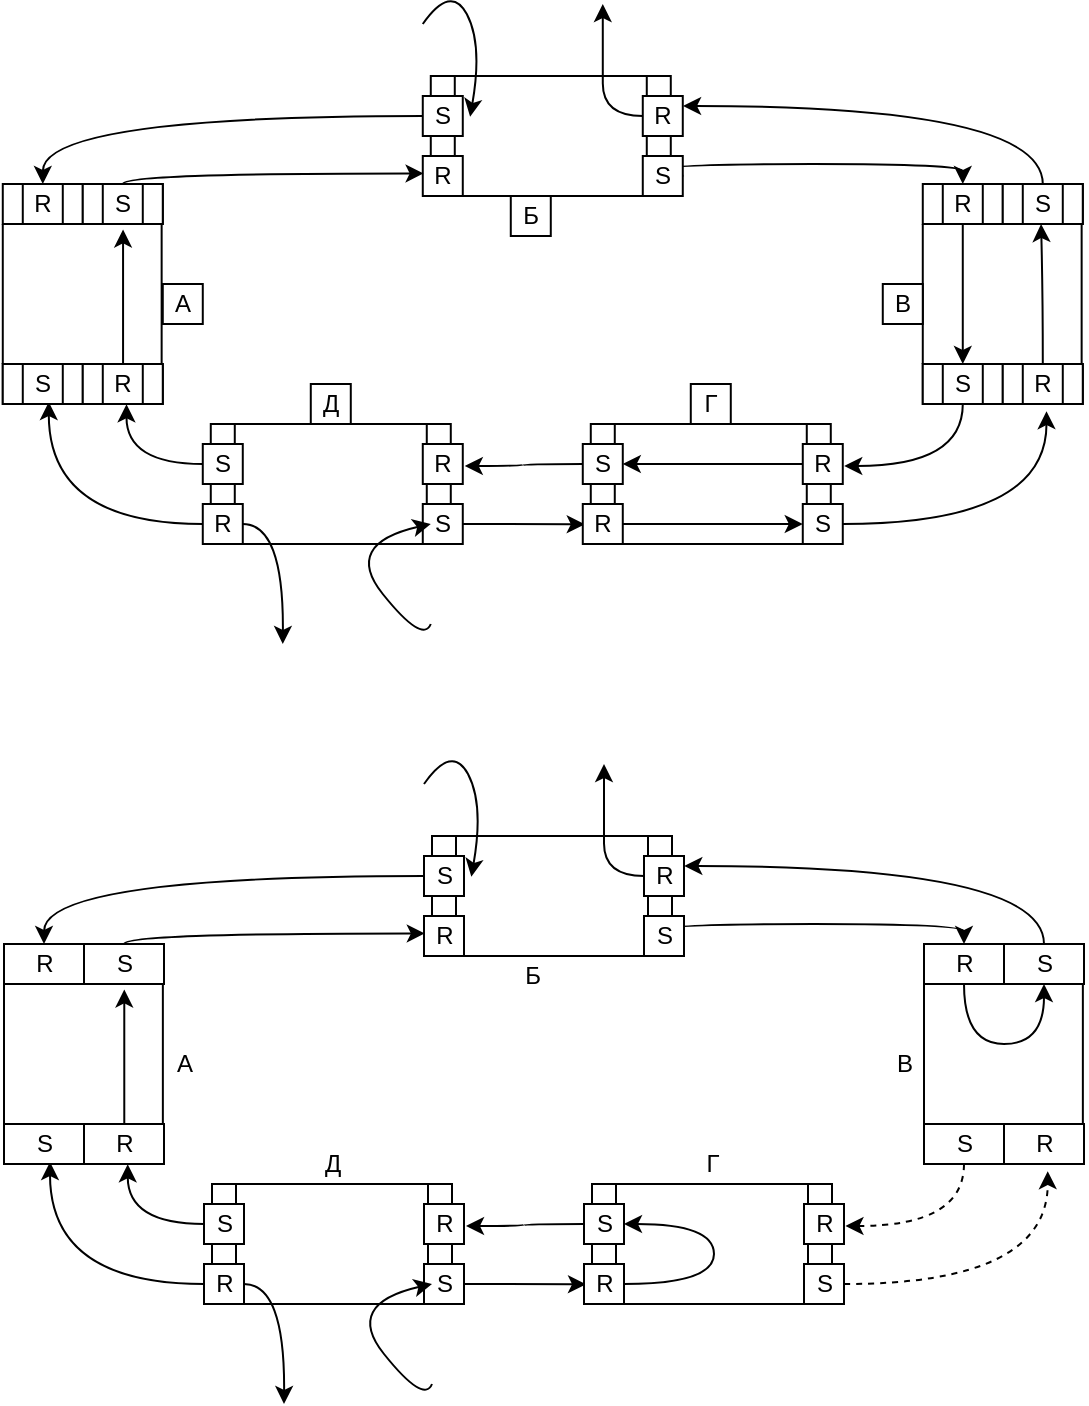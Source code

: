 <mxfile version="15.6.5" type="github">
  <diagram id="cyFGgkjcv_PTRSqLKhpW" name="Page-1">
    <mxGraphModel dx="1060" dy="1595" grid="1" gridSize="10" guides="1" tooltips="1" connect="1" arrows="1" fold="1" page="1" pageScale="1" pageWidth="827" pageHeight="1169" math="0" shadow="0">
      <root>
        <mxCell id="0" />
        <mxCell id="1" parent="0" />
        <mxCell id="HezW63i-MjSSbvqSVKH8-16" value="" style="shape=process;whiteSpace=wrap;html=1;backgroundOutline=1;fontColor=default;strokeColor=default;fillColor=default;" vertex="1" parent="1">
          <mxGeometry x="354" y="16" width="120" height="60" as="geometry" />
        </mxCell>
        <mxCell id="HezW63i-MjSSbvqSVKH8-17" value="" style="endArrow=none;html=1;rounded=0;fontColor=default;entryX=1;entryY=0.5;entryDx=0;entryDy=0;strokeColor=default;labelBackgroundColor=default;exitX=0.098;exitY=0.997;exitDx=0;exitDy=0;exitPerimeter=0;fillColor=default;" edge="1" parent="1" source="HezW63i-MjSSbvqSVKH8-23" target="HezW63i-MjSSbvqSVKH8-16">
          <mxGeometry width="50" height="50" relative="1" as="geometry">
            <mxPoint x="460" y="46" as="sourcePoint" />
            <mxPoint x="440" y="96" as="targetPoint" />
          </mxGeometry>
        </mxCell>
        <mxCell id="HezW63i-MjSSbvqSVKH8-19" value="" style="endArrow=none;html=1;rounded=0;fontColor=default;entryX=0.8;entryY=0.994;entryDx=0;entryDy=0;strokeColor=default;labelBackgroundColor=default;entryPerimeter=0;fillColor=default;" edge="1" parent="1" target="HezW63i-MjSSbvqSVKH8-20">
          <mxGeometry width="50" height="50" relative="1" as="geometry">
            <mxPoint x="354" y="45.86" as="sourcePoint" />
            <mxPoint x="368" y="45.86" as="targetPoint" />
            <Array as="points">
              <mxPoint x="364" y="45.86" />
            </Array>
          </mxGeometry>
        </mxCell>
        <mxCell id="HezW63i-MjSSbvqSVKH8-139" style="edgeStyle=orthogonalEdgeStyle;curved=1;rounded=0;orthogonalLoop=1;jettySize=auto;html=1;labelBackgroundColor=default;fontColor=default;strokeColor=default;fillColor=default;" edge="1" parent="1" source="HezW63i-MjSSbvqSVKH8-20" target="HezW63i-MjSSbvqSVKH8-107">
          <mxGeometry relative="1" as="geometry" />
        </mxCell>
        <mxCell id="HezW63i-MjSSbvqSVKH8-20" value="S" style="text;html=1;align=center;verticalAlign=middle;resizable=0;points=[];autosize=1;strokeColor=default;fillColor=default;fontColor=default;" vertex="1" parent="1">
          <mxGeometry x="350" y="26" width="20" height="20" as="geometry" />
        </mxCell>
        <mxCell id="HezW63i-MjSSbvqSVKH8-21" value="R" style="text;html=1;align=center;verticalAlign=middle;resizable=0;points=[];autosize=1;strokeColor=default;fillColor=default;fontColor=default;" vertex="1" parent="1">
          <mxGeometry x="350" y="56" width="20" height="20" as="geometry" />
        </mxCell>
        <mxCell id="HezW63i-MjSSbvqSVKH8-141" style="edgeStyle=orthogonalEdgeStyle;curved=1;rounded=0;orthogonalLoop=1;jettySize=auto;html=1;entryX=0.5;entryY=0;entryDx=0;entryDy=0;entryPerimeter=0;labelBackgroundColor=default;fontColor=default;strokeColor=default;fillColor=default;exitX=1.015;exitY=0.494;exitDx=0;exitDy=0;exitPerimeter=0;" edge="1" parent="1" source="HezW63i-MjSSbvqSVKH8-22" target="HezW63i-MjSSbvqSVKH8-109">
          <mxGeometry relative="1" as="geometry">
            <Array as="points">
              <mxPoint x="470" y="66" />
              <mxPoint x="470" y="60" />
              <mxPoint x="620" y="60" />
            </Array>
          </mxGeometry>
        </mxCell>
        <mxCell id="HezW63i-MjSSbvqSVKH8-22" value="S" style="text;html=1;align=center;verticalAlign=middle;resizable=0;points=[];autosize=1;strokeColor=default;fillColor=default;fontColor=default;" vertex="1" parent="1">
          <mxGeometry x="460" y="56" width="20" height="20" as="geometry" />
        </mxCell>
        <mxCell id="HezW63i-MjSSbvqSVKH8-155" style="edgeStyle=orthogonalEdgeStyle;curved=1;rounded=0;orthogonalLoop=1;jettySize=auto;html=1;labelBackgroundColor=default;fontColor=default;strokeColor=default;fillColor=default;" edge="1" parent="1" source="HezW63i-MjSSbvqSVKH8-23">
          <mxGeometry relative="1" as="geometry">
            <mxPoint x="440" y="-20" as="targetPoint" />
          </mxGeometry>
        </mxCell>
        <mxCell id="HezW63i-MjSSbvqSVKH8-23" value="R" style="text;html=1;align=center;verticalAlign=middle;resizable=0;points=[];autosize=1;strokeColor=default;fillColor=default;fontColor=default;" vertex="1" parent="1">
          <mxGeometry x="460" y="26" width="20" height="20" as="geometry" />
        </mxCell>
        <mxCell id="HezW63i-MjSSbvqSVKH8-53" value="" style="shape=process;whiteSpace=wrap;html=1;backgroundOutline=1;fillColor=default;strokeColor=default;fontColor=default;" vertex="1" parent="1">
          <mxGeometry x="244" y="190" width="120" height="60" as="geometry" />
        </mxCell>
        <mxCell id="HezW63i-MjSSbvqSVKH8-54" value="" style="endArrow=none;html=1;rounded=0;fontColor=default;entryX=1;entryY=0.5;entryDx=0;entryDy=0;labelBackgroundColor=default;exitX=0.098;exitY=0.997;exitDx=0;exitDy=0;exitPerimeter=0;fillColor=default;strokeColor=default;" edge="1" parent="1" source="HezW63i-MjSSbvqSVKH8-59" target="HezW63i-MjSSbvqSVKH8-53">
          <mxGeometry width="50" height="50" relative="1" as="geometry">
            <mxPoint x="350" y="220" as="sourcePoint" />
            <mxPoint x="330" y="270" as="targetPoint" />
          </mxGeometry>
        </mxCell>
        <mxCell id="HezW63i-MjSSbvqSVKH8-55" value="" style="endArrow=none;html=1;rounded=0;fontColor=default;entryX=0.8;entryY=0.994;entryDx=0;entryDy=0;labelBackgroundColor=default;entryPerimeter=0;fillColor=default;strokeColor=default;" edge="1" parent="1" target="HezW63i-MjSSbvqSVKH8-56">
          <mxGeometry width="50" height="50" relative="1" as="geometry">
            <mxPoint x="244" y="219.86" as="sourcePoint" />
            <mxPoint x="258" y="219.86" as="targetPoint" />
            <Array as="points">
              <mxPoint x="254" y="219.86" />
            </Array>
          </mxGeometry>
        </mxCell>
        <mxCell id="HezW63i-MjSSbvqSVKH8-135" style="edgeStyle=orthogonalEdgeStyle;curved=1;rounded=0;orthogonalLoop=1;jettySize=auto;html=1;entryX=0.593;entryY=1.007;entryDx=0;entryDy=0;entryPerimeter=0;labelBackgroundColor=default;fontColor=default;strokeColor=default;fillColor=default;" edge="1" parent="1" source="HezW63i-MjSSbvqSVKH8-56" target="HezW63i-MjSSbvqSVKH8-108">
          <mxGeometry relative="1" as="geometry" />
        </mxCell>
        <mxCell id="HezW63i-MjSSbvqSVKH8-56" value="S" style="text;html=1;align=center;verticalAlign=middle;resizable=0;points=[];autosize=1;labelBackgroundColor=default;fillColor=default;strokeColor=default;fontColor=default;" vertex="1" parent="1">
          <mxGeometry x="240" y="200" width="20" height="20" as="geometry" />
        </mxCell>
        <mxCell id="HezW63i-MjSSbvqSVKH8-136" style="edgeStyle=orthogonalEdgeStyle;curved=1;rounded=0;orthogonalLoop=1;jettySize=auto;html=1;entryX=0.65;entryY=0.95;entryDx=0;entryDy=0;entryPerimeter=0;labelBackgroundColor=default;fontColor=default;strokeColor=default;fillColor=default;" edge="1" parent="1" source="HezW63i-MjSSbvqSVKH8-57" target="HezW63i-MjSSbvqSVKH8-114">
          <mxGeometry relative="1" as="geometry" />
        </mxCell>
        <mxCell id="HezW63i-MjSSbvqSVKH8-154" style="edgeStyle=orthogonalEdgeStyle;curved=1;rounded=0;orthogonalLoop=1;jettySize=auto;html=1;labelBackgroundColor=default;fontColor=default;strokeColor=default;fillColor=default;" edge="1" parent="1" source="HezW63i-MjSSbvqSVKH8-57">
          <mxGeometry relative="1" as="geometry">
            <mxPoint x="280" y="300" as="targetPoint" />
          </mxGeometry>
        </mxCell>
        <mxCell id="HezW63i-MjSSbvqSVKH8-57" value="R" style="text;html=1;align=center;verticalAlign=middle;resizable=0;points=[];autosize=1;labelBackgroundColor=default;fillColor=default;strokeColor=default;fontColor=default;" vertex="1" parent="1">
          <mxGeometry x="240" y="230" width="20" height="20" as="geometry" />
        </mxCell>
        <mxCell id="HezW63i-MjSSbvqSVKH8-133" style="edgeStyle=orthogonalEdgeStyle;curved=1;rounded=0;orthogonalLoop=1;jettySize=auto;html=1;entryX=0.05;entryY=0.507;entryDx=0;entryDy=0;entryPerimeter=0;labelBackgroundColor=default;fontColor=default;strokeColor=default;fillColor=default;" edge="1" parent="1" source="HezW63i-MjSSbvqSVKH8-58" target="HezW63i-MjSSbvqSVKH8-64">
          <mxGeometry relative="1" as="geometry" />
        </mxCell>
        <mxCell id="HezW63i-MjSSbvqSVKH8-58" value="S" style="text;html=1;align=center;verticalAlign=middle;resizable=0;points=[];autosize=1;fillColor=default;strokeColor=default;fontColor=default;" vertex="1" parent="1">
          <mxGeometry x="350" y="230" width="20" height="20" as="geometry" />
        </mxCell>
        <mxCell id="HezW63i-MjSSbvqSVKH8-59" value="R" style="text;html=1;align=center;verticalAlign=middle;resizable=0;points=[];autosize=1;fillColor=default;strokeColor=default;fontColor=default;" vertex="1" parent="1">
          <mxGeometry x="350" y="200" width="20" height="20" as="geometry" />
        </mxCell>
        <mxCell id="HezW63i-MjSSbvqSVKH8-60" value="" style="shape=process;whiteSpace=wrap;html=1;backgroundOutline=1;fillColor=default;strokeColor=default;fontColor=default;" vertex="1" parent="1">
          <mxGeometry x="434" y="190" width="120" height="60" as="geometry" />
        </mxCell>
        <mxCell id="HezW63i-MjSSbvqSVKH8-61" value="" style="endArrow=none;html=1;rounded=0;fontColor=default;entryX=1;entryY=0.5;entryDx=0;entryDy=0;labelBackgroundColor=default;exitX=0.098;exitY=0.997;exitDx=0;exitDy=0;exitPerimeter=0;fillColor=default;strokeColor=default;" edge="1" parent="1" source="HezW63i-MjSSbvqSVKH8-66" target="HezW63i-MjSSbvqSVKH8-60">
          <mxGeometry width="50" height="50" relative="1" as="geometry">
            <mxPoint x="540" y="220" as="sourcePoint" />
            <mxPoint x="520" y="270" as="targetPoint" />
          </mxGeometry>
        </mxCell>
        <mxCell id="HezW63i-MjSSbvqSVKH8-62" value="" style="endArrow=none;html=1;rounded=0;fontColor=default;entryX=0.8;entryY=0.994;entryDx=0;entryDy=0;labelBackgroundColor=default;entryPerimeter=0;fillColor=default;strokeColor=default;" edge="1" parent="1" target="HezW63i-MjSSbvqSVKH8-63">
          <mxGeometry width="50" height="50" relative="1" as="geometry">
            <mxPoint x="434" y="219.86" as="sourcePoint" />
            <mxPoint x="448" y="219.86" as="targetPoint" />
            <Array as="points">
              <mxPoint x="444" y="219.86" />
            </Array>
          </mxGeometry>
        </mxCell>
        <mxCell id="HezW63i-MjSSbvqSVKH8-134" style="edgeStyle=orthogonalEdgeStyle;curved=1;rounded=0;orthogonalLoop=1;jettySize=auto;html=1;entryX=1.05;entryY=0.55;entryDx=0;entryDy=0;entryPerimeter=0;labelBackgroundColor=default;fontColor=default;strokeColor=default;fillColor=default;" edge="1" parent="1" source="HezW63i-MjSSbvqSVKH8-63" target="HezW63i-MjSSbvqSVKH8-59">
          <mxGeometry relative="1" as="geometry" />
        </mxCell>
        <mxCell id="HezW63i-MjSSbvqSVKH8-63" value="S" style="text;html=1;align=center;verticalAlign=middle;resizable=0;points=[];autosize=1;fillColor=default;strokeColor=default;fontColor=default;" vertex="1" parent="1">
          <mxGeometry x="430" y="200" width="20" height="20" as="geometry" />
        </mxCell>
        <mxCell id="HezW63i-MjSSbvqSVKH8-163" style="edgeStyle=orthogonalEdgeStyle;curved=1;rounded=0;orthogonalLoop=1;jettySize=auto;html=1;labelBackgroundColor=default;fontColor=default;strokeColor=default;fillColor=default;" edge="1" parent="1" source="HezW63i-MjSSbvqSVKH8-64" target="HezW63i-MjSSbvqSVKH8-63">
          <mxGeometry relative="1" as="geometry">
            <Array as="points">
              <mxPoint x="495" y="240" />
              <mxPoint x="495" y="210" />
            </Array>
          </mxGeometry>
        </mxCell>
        <mxCell id="HezW63i-MjSSbvqSVKH8-64" value="R" style="text;html=1;align=center;verticalAlign=middle;resizable=0;points=[];autosize=1;fillColor=default;strokeColor=default;fontColor=default;" vertex="1" parent="1">
          <mxGeometry x="430" y="230" width="20" height="20" as="geometry" />
        </mxCell>
        <mxCell id="HezW63i-MjSSbvqSVKH8-132" style="edgeStyle=orthogonalEdgeStyle;curved=1;rounded=0;orthogonalLoop=1;jettySize=auto;html=1;entryX=0.593;entryY=1.179;entryDx=0;entryDy=0;entryPerimeter=0;labelBackgroundColor=default;fontColor=default;strokeColor=default;fillColor=default;dashed=1;" edge="1" parent="1" source="HezW63i-MjSSbvqSVKH8-65" target="HezW63i-MjSSbvqSVKH8-129">
          <mxGeometry relative="1" as="geometry" />
        </mxCell>
        <mxCell id="HezW63i-MjSSbvqSVKH8-65" value="S" style="text;html=1;align=center;verticalAlign=middle;resizable=0;points=[];autosize=1;fillColor=default;strokeColor=default;fontColor=default;" vertex="1" parent="1">
          <mxGeometry x="540" y="230" width="20" height="20" as="geometry" />
        </mxCell>
        <mxCell id="HezW63i-MjSSbvqSVKH8-66" value="R" style="text;html=1;align=center;verticalAlign=middle;resizable=0;points=[];autosize=1;fillColor=default;strokeColor=default;fontColor=default;" vertex="1" parent="1">
          <mxGeometry x="540" y="200" width="20" height="20" as="geometry" />
        </mxCell>
        <mxCell id="HezW63i-MjSSbvqSVKH8-75" value="" style="whiteSpace=wrap;html=1;aspect=fixed;labelBackgroundColor=default;fontColor=default;strokeColor=default;fillColor=default;" vertex="1" parent="1">
          <mxGeometry x="660" y="70" width="20" height="20" as="geometry" />
        </mxCell>
        <mxCell id="HezW63i-MjSSbvqSVKH8-76" value="" style="whiteSpace=wrap;html=1;aspect=fixed;labelBackgroundColor=default;fontColor=default;strokeColor=default;fillColor=default;" vertex="1" parent="1">
          <mxGeometry x="600" y="160" width="20" height="20" as="geometry" />
        </mxCell>
        <mxCell id="HezW63i-MjSSbvqSVKH8-77" value="" style="whiteSpace=wrap;html=1;aspect=fixed;labelBackgroundColor=default;fontColor=default;strokeColor=default;fillColor=default;" vertex="1" parent="1">
          <mxGeometry x="660" y="160" width="20" height="20" as="geometry" />
        </mxCell>
        <mxCell id="HezW63i-MjSSbvqSVKH8-78" value="" style="endArrow=none;html=1;rounded=0;labelBackgroundColor=default;fontColor=default;strokeColor=default;fillColor=default;entryX=0;entryY=0;entryDx=0;entryDy=0;exitX=1;exitY=0;exitDx=0;exitDy=0;" edge="1" parent="1" target="HezW63i-MjSSbvqSVKH8-75">
          <mxGeometry width="50" height="50" relative="1" as="geometry">
            <mxPoint x="620" y="70" as="sourcePoint" />
            <mxPoint x="640" y="110" as="targetPoint" />
          </mxGeometry>
        </mxCell>
        <mxCell id="HezW63i-MjSSbvqSVKH8-79" value="" style="endArrow=none;html=1;rounded=0;labelBackgroundColor=default;fontColor=default;strokeColor=default;fillColor=default;entryX=0;entryY=1;entryDx=0;entryDy=0;exitX=0;exitY=0;exitDx=0;exitDy=0;" edge="1" parent="1" source="HezW63i-MjSSbvqSVKH8-76">
          <mxGeometry width="50" height="50" relative="1" as="geometry">
            <mxPoint x="590" y="160" as="sourcePoint" />
            <mxPoint x="600" y="90" as="targetPoint" />
          </mxGeometry>
        </mxCell>
        <mxCell id="HezW63i-MjSSbvqSVKH8-82" value="" style="endArrow=none;html=1;rounded=0;labelBackgroundColor=default;fontColor=default;strokeColor=default;fillColor=default;entryX=0;entryY=1;entryDx=0;entryDy=0;exitX=0;exitY=0;exitDx=0;exitDy=0;" edge="1" parent="1">
          <mxGeometry width="50" height="50" relative="1" as="geometry">
            <mxPoint x="679.43" y="160" as="sourcePoint" />
            <mxPoint x="679.43" y="90" as="targetPoint" />
          </mxGeometry>
        </mxCell>
        <mxCell id="HezW63i-MjSSbvqSVKH8-83" value="" style="rounded=0;whiteSpace=wrap;html=1;labelBackgroundColor=default;fontColor=default;strokeColor=default;fillColor=default;" vertex="1" parent="1">
          <mxGeometry x="600" y="70" width="40" height="20" as="geometry" />
        </mxCell>
        <mxCell id="HezW63i-MjSSbvqSVKH8-84" value="" style="rounded=0;whiteSpace=wrap;html=1;labelBackgroundColor=default;fontColor=default;strokeColor=default;fillColor=default;" vertex="1" parent="1">
          <mxGeometry x="640" y="70" width="40" height="20" as="geometry" />
        </mxCell>
        <mxCell id="HezW63i-MjSSbvqSVKH8-85" value="" style="rounded=0;whiteSpace=wrap;html=1;labelBackgroundColor=default;fontColor=default;strokeColor=default;fillColor=default;" vertex="1" parent="1">
          <mxGeometry x="600" y="160" width="40" height="20" as="geometry" />
        </mxCell>
        <mxCell id="HezW63i-MjSSbvqSVKH8-86" value="" style="rounded=0;whiteSpace=wrap;html=1;labelBackgroundColor=default;fontColor=default;strokeColor=default;fillColor=default;" vertex="1" parent="1">
          <mxGeometry x="640" y="160" width="40" height="20" as="geometry" />
        </mxCell>
        <mxCell id="HezW63i-MjSSbvqSVKH8-97" value="" style="whiteSpace=wrap;html=1;aspect=fixed;labelBackgroundColor=default;fontColor=default;strokeColor=default;fillColor=default;" vertex="1" parent="1">
          <mxGeometry x="200" y="70" width="20" height="20" as="geometry" />
        </mxCell>
        <mxCell id="HezW63i-MjSSbvqSVKH8-98" value="" style="whiteSpace=wrap;html=1;aspect=fixed;labelBackgroundColor=default;fontColor=default;strokeColor=default;fillColor=default;" vertex="1" parent="1">
          <mxGeometry x="140" y="160" width="20" height="20" as="geometry" />
        </mxCell>
        <mxCell id="HezW63i-MjSSbvqSVKH8-99" value="" style="whiteSpace=wrap;html=1;aspect=fixed;labelBackgroundColor=default;fontColor=default;strokeColor=default;fillColor=default;" vertex="1" parent="1">
          <mxGeometry x="200" y="160" width="20" height="20" as="geometry" />
        </mxCell>
        <mxCell id="HezW63i-MjSSbvqSVKH8-100" value="" style="endArrow=none;html=1;rounded=0;labelBackgroundColor=default;fontColor=default;strokeColor=default;fillColor=default;entryX=0;entryY=0;entryDx=0;entryDy=0;exitX=1;exitY=0;exitDx=0;exitDy=0;" edge="1" parent="1" target="HezW63i-MjSSbvqSVKH8-97">
          <mxGeometry width="50" height="50" relative="1" as="geometry">
            <mxPoint x="160" y="70" as="sourcePoint" />
            <mxPoint x="180" y="110" as="targetPoint" />
          </mxGeometry>
        </mxCell>
        <mxCell id="HezW63i-MjSSbvqSVKH8-101" value="" style="endArrow=none;html=1;rounded=0;labelBackgroundColor=default;fontColor=default;strokeColor=default;fillColor=default;entryX=0;entryY=1;entryDx=0;entryDy=0;exitX=0;exitY=0;exitDx=0;exitDy=0;" edge="1" parent="1" source="HezW63i-MjSSbvqSVKH8-98">
          <mxGeometry width="50" height="50" relative="1" as="geometry">
            <mxPoint x="130" y="160" as="sourcePoint" />
            <mxPoint x="140" y="90" as="targetPoint" />
          </mxGeometry>
        </mxCell>
        <mxCell id="HezW63i-MjSSbvqSVKH8-102" value="" style="endArrow=none;html=1;rounded=0;labelBackgroundColor=default;fontColor=default;strokeColor=default;fillColor=default;entryX=0;entryY=1;entryDx=0;entryDy=0;exitX=0;exitY=0;exitDx=0;exitDy=0;" edge="1" parent="1">
          <mxGeometry width="50" height="50" relative="1" as="geometry">
            <mxPoint x="219.43" y="160" as="sourcePoint" />
            <mxPoint x="219.43" y="90" as="targetPoint" />
          </mxGeometry>
        </mxCell>
        <mxCell id="HezW63i-MjSSbvqSVKH8-103" value="" style="rounded=0;whiteSpace=wrap;html=1;labelBackgroundColor=default;fontColor=default;strokeColor=default;fillColor=default;" vertex="1" parent="1">
          <mxGeometry x="140" y="70" width="40" height="20" as="geometry" />
        </mxCell>
        <mxCell id="HezW63i-MjSSbvqSVKH8-104" value="" style="rounded=0;whiteSpace=wrap;html=1;labelBackgroundColor=default;fontColor=default;strokeColor=default;fillColor=default;" vertex="1" parent="1">
          <mxGeometry x="180" y="70" width="40" height="20" as="geometry" />
        </mxCell>
        <mxCell id="HezW63i-MjSSbvqSVKH8-105" value="" style="rounded=0;whiteSpace=wrap;html=1;labelBackgroundColor=default;fontColor=default;strokeColor=default;fillColor=default;" vertex="1" parent="1">
          <mxGeometry x="140" y="160" width="40" height="20" as="geometry" />
        </mxCell>
        <mxCell id="HezW63i-MjSSbvqSVKH8-106" value="" style="rounded=0;whiteSpace=wrap;html=1;labelBackgroundColor=default;fontColor=default;strokeColor=default;fillColor=default;" vertex="1" parent="1">
          <mxGeometry x="180" y="160" width="40" height="20" as="geometry" />
        </mxCell>
        <mxCell id="HezW63i-MjSSbvqSVKH8-107" value="R" style="text;html=1;align=center;verticalAlign=middle;resizable=0;points=[];autosize=1;strokeColor=none;fillColor=none;fontColor=default;" vertex="1" parent="1">
          <mxGeometry x="150" y="70" width="20" height="20" as="geometry" />
        </mxCell>
        <mxCell id="HezW63i-MjSSbvqSVKH8-108" value="R" style="text;html=1;align=center;verticalAlign=middle;resizable=0;points=[];autosize=1;strokeColor=none;fillColor=none;fontColor=default;" vertex="1" parent="1">
          <mxGeometry x="190" y="160" width="20" height="20" as="geometry" />
        </mxCell>
        <mxCell id="HezW63i-MjSSbvqSVKH8-160" style="edgeStyle=orthogonalEdgeStyle;curved=1;rounded=0;orthogonalLoop=1;jettySize=auto;html=1;entryX=0.5;entryY=1;entryDx=0;entryDy=0;entryPerimeter=0;labelBackgroundColor=default;fontColor=default;strokeColor=default;fillColor=default;" edge="1" parent="1" source="HezW63i-MjSSbvqSVKH8-109" target="HezW63i-MjSSbvqSVKH8-112">
          <mxGeometry relative="1" as="geometry">
            <Array as="points">
              <mxPoint x="620" y="120" />
              <mxPoint x="660" y="120" />
            </Array>
          </mxGeometry>
        </mxCell>
        <mxCell id="HezW63i-MjSSbvqSVKH8-109" value="R" style="text;html=1;align=center;verticalAlign=middle;resizable=0;points=[];autosize=1;strokeColor=none;fillColor=none;fontColor=default;" vertex="1" parent="1">
          <mxGeometry x="610" y="70" width="20" height="20" as="geometry" />
        </mxCell>
        <mxCell id="HezW63i-MjSSbvqSVKH8-142" style="edgeStyle=orthogonalEdgeStyle;curved=1;rounded=0;orthogonalLoop=1;jettySize=auto;html=1;entryX=1.007;entryY=0.25;entryDx=0;entryDy=0;entryPerimeter=0;labelBackgroundColor=default;fontColor=default;strokeColor=default;fillColor=default;" edge="1" parent="1" source="HezW63i-MjSSbvqSVKH8-112" target="HezW63i-MjSSbvqSVKH8-23">
          <mxGeometry relative="1" as="geometry">
            <Array as="points">
              <mxPoint x="660" y="31" />
            </Array>
          </mxGeometry>
        </mxCell>
        <mxCell id="HezW63i-MjSSbvqSVKH8-112" value="S" style="text;html=1;align=center;verticalAlign=middle;resizable=0;points=[];autosize=1;strokeColor=none;fillColor=none;fontColor=default;" vertex="1" parent="1">
          <mxGeometry x="650" y="70" width="20" height="20" as="geometry" />
        </mxCell>
        <mxCell id="HezW63i-MjSSbvqSVKH8-140" style="edgeStyle=orthogonalEdgeStyle;curved=1;rounded=0;orthogonalLoop=1;jettySize=auto;html=1;entryX=0.021;entryY=0.436;entryDx=0;entryDy=0;entryPerimeter=0;labelBackgroundColor=default;fontColor=default;strokeColor=default;fillColor=default;" edge="1" parent="1" source="HezW63i-MjSSbvqSVKH8-113" target="HezW63i-MjSSbvqSVKH8-21">
          <mxGeometry relative="1" as="geometry">
            <Array as="points">
              <mxPoint x="200" y="65" />
            </Array>
          </mxGeometry>
        </mxCell>
        <mxCell id="HezW63i-MjSSbvqSVKH8-113" value="S" style="text;html=1;align=center;verticalAlign=middle;resizable=0;points=[];autosize=1;strokeColor=none;fillColor=none;fontColor=default;" vertex="1" parent="1">
          <mxGeometry x="190" y="70" width="20" height="20" as="geometry" />
        </mxCell>
        <mxCell id="HezW63i-MjSSbvqSVKH8-114" value="S" style="text;html=1;align=center;verticalAlign=middle;resizable=0;points=[];autosize=1;strokeColor=none;fillColor=none;fontColor=default;" vertex="1" parent="1">
          <mxGeometry x="150" y="160" width="20" height="20" as="geometry" />
        </mxCell>
        <mxCell id="HezW63i-MjSSbvqSVKH8-122" value="" style="endArrow=classic;html=1;rounded=0;labelBackgroundColor=default;fontColor=default;strokeColor=default;fillColor=default;entryX=0.507;entryY=1.136;entryDx=0;entryDy=0;entryPerimeter=0;exitX=0.507;exitY=0;exitDx=0;exitDy=0;exitPerimeter=0;" edge="1" parent="1" source="HezW63i-MjSSbvqSVKH8-108" target="HezW63i-MjSSbvqSVKH8-113">
          <mxGeometry width="50" height="50" relative="1" as="geometry">
            <mxPoint x="330" y="210" as="sourcePoint" />
            <mxPoint x="380" y="160" as="targetPoint" />
          </mxGeometry>
        </mxCell>
        <mxCell id="HezW63i-MjSSbvqSVKH8-131" style="edgeStyle=orthogonalEdgeStyle;curved=1;rounded=0;orthogonalLoop=1;jettySize=auto;html=1;entryX=1.036;entryY=0.55;entryDx=0;entryDy=0;entryPerimeter=0;labelBackgroundColor=default;fontColor=default;strokeColor=default;fillColor=default;dashed=1;" edge="1" parent="1" source="HezW63i-MjSSbvqSVKH8-125" target="HezW63i-MjSSbvqSVKH8-66">
          <mxGeometry relative="1" as="geometry">
            <Array as="points">
              <mxPoint x="620" y="211" />
            </Array>
          </mxGeometry>
        </mxCell>
        <mxCell id="HezW63i-MjSSbvqSVKH8-125" value="S" style="text;html=1;align=center;verticalAlign=middle;resizable=0;points=[];autosize=1;strokeColor=none;fillColor=none;fontColor=default;" vertex="1" parent="1">
          <mxGeometry x="610" y="160" width="20" height="20" as="geometry" />
        </mxCell>
        <mxCell id="HezW63i-MjSSbvqSVKH8-129" value="R" style="text;html=1;align=center;verticalAlign=middle;resizable=0;points=[];autosize=1;strokeColor=none;fillColor=none;fontColor=default;" vertex="1" parent="1">
          <mxGeometry x="650" y="160" width="20" height="20" as="geometry" />
        </mxCell>
        <mxCell id="HezW63i-MjSSbvqSVKH8-148" value="А" style="text;html=1;align=center;verticalAlign=middle;resizable=0;points=[];autosize=1;strokeColor=none;fillColor=none;fontColor=default;" vertex="1" parent="1">
          <mxGeometry x="220" y="120" width="20" height="20" as="geometry" />
        </mxCell>
        <mxCell id="HezW63i-MjSSbvqSVKH8-149" value="Б" style="text;html=1;align=center;verticalAlign=middle;resizable=0;points=[];autosize=1;strokeColor=none;fillColor=none;fontColor=default;" vertex="1" parent="1">
          <mxGeometry x="394" y="76" width="20" height="20" as="geometry" />
        </mxCell>
        <mxCell id="HezW63i-MjSSbvqSVKH8-150" value="В" style="text;html=1;align=center;verticalAlign=middle;resizable=0;points=[];autosize=1;strokeColor=none;fillColor=none;fontColor=default;" vertex="1" parent="1">
          <mxGeometry x="580" y="120" width="20" height="20" as="geometry" />
        </mxCell>
        <mxCell id="HezW63i-MjSSbvqSVKH8-151" value="Г" style="text;html=1;align=center;verticalAlign=middle;resizable=0;points=[];autosize=1;strokeColor=none;fillColor=none;fontColor=default;" vertex="1" parent="1">
          <mxGeometry x="484" y="170" width="20" height="20" as="geometry" />
        </mxCell>
        <mxCell id="HezW63i-MjSSbvqSVKH8-152" value="Д" style="text;html=1;align=center;verticalAlign=middle;resizable=0;points=[];autosize=1;strokeColor=none;fillColor=none;fontColor=default;" vertex="1" parent="1">
          <mxGeometry x="294" y="170" width="20" height="20" as="geometry" />
        </mxCell>
        <mxCell id="HezW63i-MjSSbvqSVKH8-156" value="" style="curved=1;endArrow=classic;html=1;rounded=0;labelBackgroundColor=default;fontColor=default;strokeColor=default;fillColor=default;entryX=1.183;entryY=0.517;entryDx=0;entryDy=0;entryPerimeter=0;" edge="1" parent="1" target="HezW63i-MjSSbvqSVKH8-20">
          <mxGeometry width="50" height="50" relative="1" as="geometry">
            <mxPoint x="350" y="-10" as="sourcePoint" />
            <mxPoint x="364" y="-50" as="targetPoint" />
            <Array as="points">
              <mxPoint x="364" y="-30" />
              <mxPoint x="380" />
            </Array>
          </mxGeometry>
        </mxCell>
        <mxCell id="HezW63i-MjSSbvqSVKH8-157" value="" style="curved=1;endArrow=classic;html=1;rounded=0;labelBackgroundColor=default;fontColor=default;strokeColor=default;fillColor=default;" edge="1" parent="1">
          <mxGeometry width="50" height="50" relative="1" as="geometry">
            <mxPoint x="354" y="290" as="sourcePoint" />
            <mxPoint x="354" y="240" as="targetPoint" />
            <Array as="points">
              <mxPoint x="354" y="290" />
              <mxPoint x="350" y="300" />
              <mxPoint x="310" y="250" />
            </Array>
          </mxGeometry>
        </mxCell>
        <mxCell id="HezW63i-MjSSbvqSVKH8-164" value="" style="shape=process;whiteSpace=wrap;html=1;backgroundOutline=1;fontColor=default;strokeColor=default;fillColor=default;" vertex="1" parent="1">
          <mxGeometry x="353.39" y="-364" width="120" height="60" as="geometry" />
        </mxCell>
        <mxCell id="HezW63i-MjSSbvqSVKH8-165" value="" style="endArrow=none;html=1;rounded=0;fontColor=default;entryX=1;entryY=0.5;entryDx=0;entryDy=0;strokeColor=default;labelBackgroundColor=default;exitX=0.098;exitY=0.997;exitDx=0;exitDy=0;exitPerimeter=0;fillColor=default;" edge="1" parent="1" source="HezW63i-MjSSbvqSVKH8-173" target="HezW63i-MjSSbvqSVKH8-164">
          <mxGeometry width="50" height="50" relative="1" as="geometry">
            <mxPoint x="459.39" y="-334" as="sourcePoint" />
            <mxPoint x="439.39" y="-284" as="targetPoint" />
          </mxGeometry>
        </mxCell>
        <mxCell id="HezW63i-MjSSbvqSVKH8-166" value="" style="endArrow=none;html=1;rounded=0;fontColor=default;entryX=0.8;entryY=0.994;entryDx=0;entryDy=0;strokeColor=default;labelBackgroundColor=default;entryPerimeter=0;fillColor=default;" edge="1" parent="1" target="HezW63i-MjSSbvqSVKH8-168">
          <mxGeometry width="50" height="50" relative="1" as="geometry">
            <mxPoint x="353.39" y="-334.14" as="sourcePoint" />
            <mxPoint x="367.39" y="-334.14" as="targetPoint" />
            <Array as="points">
              <mxPoint x="363.39" y="-334.14" />
            </Array>
          </mxGeometry>
        </mxCell>
        <mxCell id="HezW63i-MjSSbvqSVKH8-167" style="edgeStyle=orthogonalEdgeStyle;curved=1;rounded=0;orthogonalLoop=1;jettySize=auto;html=1;labelBackgroundColor=default;fontColor=default;strokeColor=default;fillColor=default;" edge="1" parent="1" source="HezW63i-MjSSbvqSVKH8-168" target="HezW63i-MjSSbvqSVKH8-215">
          <mxGeometry relative="1" as="geometry" />
        </mxCell>
        <mxCell id="HezW63i-MjSSbvqSVKH8-168" value="S" style="text;html=1;align=center;verticalAlign=middle;resizable=0;points=[];autosize=1;strokeColor=default;fillColor=default;fontColor=default;" vertex="1" parent="1">
          <mxGeometry x="349.39" y="-354" width="20" height="20" as="geometry" />
        </mxCell>
        <mxCell id="HezW63i-MjSSbvqSVKH8-169" value="R" style="text;html=1;align=center;verticalAlign=middle;resizable=0;points=[];autosize=1;strokeColor=default;fillColor=default;fontColor=default;" vertex="1" parent="1">
          <mxGeometry x="349.39" y="-324" width="20" height="20" as="geometry" />
        </mxCell>
        <mxCell id="HezW63i-MjSSbvqSVKH8-170" style="edgeStyle=orthogonalEdgeStyle;curved=1;rounded=0;orthogonalLoop=1;jettySize=auto;html=1;entryX=0.5;entryY=0;entryDx=0;entryDy=0;entryPerimeter=0;labelBackgroundColor=default;fontColor=default;strokeColor=default;fillColor=default;exitX=1.015;exitY=0.494;exitDx=0;exitDy=0;exitPerimeter=0;" edge="1" parent="1" source="HezW63i-MjSSbvqSVKH8-171" target="HezW63i-MjSSbvqSVKH8-218">
          <mxGeometry relative="1" as="geometry">
            <Array as="points">
              <mxPoint x="469.39" y="-314" />
              <mxPoint x="469.39" y="-320" />
              <mxPoint x="619.39" y="-320" />
            </Array>
          </mxGeometry>
        </mxCell>
        <mxCell id="HezW63i-MjSSbvqSVKH8-171" value="S" style="text;html=1;align=center;verticalAlign=middle;resizable=0;points=[];autosize=1;strokeColor=default;fillColor=default;fontColor=default;" vertex="1" parent="1">
          <mxGeometry x="459.39" y="-324" width="20" height="20" as="geometry" />
        </mxCell>
        <mxCell id="HezW63i-MjSSbvqSVKH8-172" style="edgeStyle=orthogonalEdgeStyle;curved=1;rounded=0;orthogonalLoop=1;jettySize=auto;html=1;labelBackgroundColor=default;fontColor=default;strokeColor=default;fillColor=default;" edge="1" parent="1" source="HezW63i-MjSSbvqSVKH8-173">
          <mxGeometry relative="1" as="geometry">
            <mxPoint x="439.39" y="-400" as="targetPoint" />
          </mxGeometry>
        </mxCell>
        <mxCell id="HezW63i-MjSSbvqSVKH8-173" value="R" style="text;html=1;align=center;verticalAlign=middle;resizable=0;points=[];autosize=1;strokeColor=default;fillColor=default;fontColor=default;" vertex="1" parent="1">
          <mxGeometry x="459.39" y="-354" width="20" height="20" as="geometry" />
        </mxCell>
        <mxCell id="HezW63i-MjSSbvqSVKH8-174" value="" style="shape=process;whiteSpace=wrap;html=1;backgroundOutline=1;fillColor=default;strokeColor=default;fontColor=default;" vertex="1" parent="1">
          <mxGeometry x="243.39" y="-190" width="120" height="60" as="geometry" />
        </mxCell>
        <mxCell id="HezW63i-MjSSbvqSVKH8-175" value="" style="endArrow=none;html=1;rounded=0;fontColor=default;entryX=1;entryY=0.5;entryDx=0;entryDy=0;labelBackgroundColor=default;exitX=0.098;exitY=0.997;exitDx=0;exitDy=0;exitPerimeter=0;fillColor=default;strokeColor=default;" edge="1" parent="1" source="HezW63i-MjSSbvqSVKH8-184" target="HezW63i-MjSSbvqSVKH8-174">
          <mxGeometry width="50" height="50" relative="1" as="geometry">
            <mxPoint x="349.39" y="-160" as="sourcePoint" />
            <mxPoint x="329.39" y="-110" as="targetPoint" />
          </mxGeometry>
        </mxCell>
        <mxCell id="HezW63i-MjSSbvqSVKH8-176" value="" style="endArrow=none;html=1;rounded=0;fontColor=default;entryX=0.8;entryY=0.994;entryDx=0;entryDy=0;labelBackgroundColor=default;entryPerimeter=0;fillColor=default;strokeColor=default;" edge="1" parent="1" target="HezW63i-MjSSbvqSVKH8-178">
          <mxGeometry width="50" height="50" relative="1" as="geometry">
            <mxPoint x="243.39" y="-160.14" as="sourcePoint" />
            <mxPoint x="257.39" y="-160.14" as="targetPoint" />
            <Array as="points">
              <mxPoint x="253.39" y="-160.14" />
            </Array>
          </mxGeometry>
        </mxCell>
        <mxCell id="HezW63i-MjSSbvqSVKH8-177" style="edgeStyle=orthogonalEdgeStyle;curved=1;rounded=0;orthogonalLoop=1;jettySize=auto;html=1;entryX=0.593;entryY=1.007;entryDx=0;entryDy=0;entryPerimeter=0;labelBackgroundColor=default;fontColor=default;strokeColor=default;fillColor=default;" edge="1" parent="1" source="HezW63i-MjSSbvqSVKH8-178" target="HezW63i-MjSSbvqSVKH8-216">
          <mxGeometry relative="1" as="geometry" />
        </mxCell>
        <mxCell id="HezW63i-MjSSbvqSVKH8-178" value="S" style="text;html=1;align=center;verticalAlign=middle;resizable=0;points=[];autosize=1;labelBackgroundColor=default;fillColor=default;strokeColor=default;fontColor=default;" vertex="1" parent="1">
          <mxGeometry x="239.39" y="-180" width="20" height="20" as="geometry" />
        </mxCell>
        <mxCell id="HezW63i-MjSSbvqSVKH8-179" style="edgeStyle=orthogonalEdgeStyle;curved=1;rounded=0;orthogonalLoop=1;jettySize=auto;html=1;entryX=0.65;entryY=0.95;entryDx=0;entryDy=0;entryPerimeter=0;labelBackgroundColor=default;fontColor=default;strokeColor=default;fillColor=default;" edge="1" parent="1" source="HezW63i-MjSSbvqSVKH8-181" target="HezW63i-MjSSbvqSVKH8-223">
          <mxGeometry relative="1" as="geometry" />
        </mxCell>
        <mxCell id="HezW63i-MjSSbvqSVKH8-180" style="edgeStyle=orthogonalEdgeStyle;curved=1;rounded=0;orthogonalLoop=1;jettySize=auto;html=1;labelBackgroundColor=default;fontColor=default;strokeColor=default;fillColor=default;" edge="1" parent="1" source="HezW63i-MjSSbvqSVKH8-181">
          <mxGeometry relative="1" as="geometry">
            <mxPoint x="279.39" y="-80" as="targetPoint" />
          </mxGeometry>
        </mxCell>
        <mxCell id="HezW63i-MjSSbvqSVKH8-181" value="R" style="text;html=1;align=center;verticalAlign=middle;resizable=0;points=[];autosize=1;labelBackgroundColor=default;fillColor=default;strokeColor=default;fontColor=default;" vertex="1" parent="1">
          <mxGeometry x="239.39" y="-150" width="20" height="20" as="geometry" />
        </mxCell>
        <mxCell id="HezW63i-MjSSbvqSVKH8-182" style="edgeStyle=orthogonalEdgeStyle;curved=1;rounded=0;orthogonalLoop=1;jettySize=auto;html=1;entryX=0.05;entryY=0.507;entryDx=0;entryDy=0;entryPerimeter=0;labelBackgroundColor=default;fontColor=default;strokeColor=default;fillColor=default;" edge="1" parent="1" source="HezW63i-MjSSbvqSVKH8-183" target="HezW63i-MjSSbvqSVKH8-191">
          <mxGeometry relative="1" as="geometry" />
        </mxCell>
        <mxCell id="HezW63i-MjSSbvqSVKH8-183" value="S" style="text;html=1;align=center;verticalAlign=middle;resizable=0;points=[];autosize=1;fillColor=default;strokeColor=default;fontColor=default;" vertex="1" parent="1">
          <mxGeometry x="349.39" y="-150" width="20" height="20" as="geometry" />
        </mxCell>
        <mxCell id="HezW63i-MjSSbvqSVKH8-184" value="R" style="text;html=1;align=center;verticalAlign=middle;resizable=0;points=[];autosize=1;fillColor=default;strokeColor=default;fontColor=default;" vertex="1" parent="1">
          <mxGeometry x="349.39" y="-180" width="20" height="20" as="geometry" />
        </mxCell>
        <mxCell id="HezW63i-MjSSbvqSVKH8-185" value="" style="shape=process;whiteSpace=wrap;html=1;backgroundOutline=1;fillColor=default;strokeColor=default;fontColor=default;" vertex="1" parent="1">
          <mxGeometry x="433.39" y="-190" width="120" height="60" as="geometry" />
        </mxCell>
        <mxCell id="HezW63i-MjSSbvqSVKH8-186" value="" style="endArrow=none;html=1;rounded=0;fontColor=default;entryX=1;entryY=0.5;entryDx=0;entryDy=0;labelBackgroundColor=default;exitX=0.098;exitY=0.997;exitDx=0;exitDy=0;exitPerimeter=0;fillColor=default;strokeColor=default;" edge="1" parent="1" source="HezW63i-MjSSbvqSVKH8-194" target="HezW63i-MjSSbvqSVKH8-185">
          <mxGeometry width="50" height="50" relative="1" as="geometry">
            <mxPoint x="539.39" y="-160" as="sourcePoint" />
            <mxPoint x="519.39" y="-110" as="targetPoint" />
          </mxGeometry>
        </mxCell>
        <mxCell id="HezW63i-MjSSbvqSVKH8-187" value="" style="endArrow=none;html=1;rounded=0;fontColor=default;entryX=0.8;entryY=0.994;entryDx=0;entryDy=0;labelBackgroundColor=default;entryPerimeter=0;fillColor=default;strokeColor=default;" edge="1" parent="1" target="HezW63i-MjSSbvqSVKH8-189">
          <mxGeometry width="50" height="50" relative="1" as="geometry">
            <mxPoint x="433.39" y="-160.14" as="sourcePoint" />
            <mxPoint x="447.39" y="-160.14" as="targetPoint" />
            <Array as="points">
              <mxPoint x="443.39" y="-160.14" />
            </Array>
          </mxGeometry>
        </mxCell>
        <mxCell id="HezW63i-MjSSbvqSVKH8-188" style="edgeStyle=orthogonalEdgeStyle;curved=1;rounded=0;orthogonalLoop=1;jettySize=auto;html=1;entryX=1.05;entryY=0.55;entryDx=0;entryDy=0;entryPerimeter=0;labelBackgroundColor=default;fontColor=default;strokeColor=default;fillColor=default;" edge="1" parent="1" source="HezW63i-MjSSbvqSVKH8-189" target="HezW63i-MjSSbvqSVKH8-184">
          <mxGeometry relative="1" as="geometry" />
        </mxCell>
        <mxCell id="HezW63i-MjSSbvqSVKH8-189" value="S" style="text;html=1;align=center;verticalAlign=middle;resizable=0;points=[];autosize=1;fillColor=default;strokeColor=default;fontColor=default;" vertex="1" parent="1">
          <mxGeometry x="429.39" y="-180" width="20" height="20" as="geometry" />
        </mxCell>
        <mxCell id="HezW63i-MjSSbvqSVKH8-237" style="edgeStyle=orthogonalEdgeStyle;curved=1;rounded=0;orthogonalLoop=1;jettySize=auto;html=1;labelBackgroundColor=default;fontColor=default;strokeColor=default;fillColor=default;" edge="1" parent="1" source="HezW63i-MjSSbvqSVKH8-191" target="HezW63i-MjSSbvqSVKH8-193">
          <mxGeometry relative="1" as="geometry" />
        </mxCell>
        <mxCell id="HezW63i-MjSSbvqSVKH8-191" value="R" style="text;html=1;align=center;verticalAlign=middle;resizable=0;points=[];autosize=1;fillColor=default;strokeColor=default;fontColor=default;" vertex="1" parent="1">
          <mxGeometry x="429.39" y="-150" width="20" height="20" as="geometry" />
        </mxCell>
        <mxCell id="HezW63i-MjSSbvqSVKH8-192" style="edgeStyle=orthogonalEdgeStyle;curved=1;rounded=0;orthogonalLoop=1;jettySize=auto;html=1;entryX=0.593;entryY=1.179;entryDx=0;entryDy=0;entryPerimeter=0;labelBackgroundColor=default;fontColor=default;strokeColor=default;fillColor=default;" edge="1" parent="1" source="HezW63i-MjSSbvqSVKH8-193" target="HezW63i-MjSSbvqSVKH8-227">
          <mxGeometry relative="1" as="geometry" />
        </mxCell>
        <mxCell id="HezW63i-MjSSbvqSVKH8-193" value="S" style="text;html=1;align=center;verticalAlign=middle;resizable=0;points=[];autosize=1;fillColor=default;strokeColor=default;fontColor=default;" vertex="1" parent="1">
          <mxGeometry x="539.39" y="-150" width="20" height="20" as="geometry" />
        </mxCell>
        <mxCell id="HezW63i-MjSSbvqSVKH8-238" style="edgeStyle=orthogonalEdgeStyle;curved=1;rounded=0;orthogonalLoop=1;jettySize=auto;html=1;labelBackgroundColor=default;fontColor=default;strokeColor=default;fillColor=default;" edge="1" parent="1" source="HezW63i-MjSSbvqSVKH8-194" target="HezW63i-MjSSbvqSVKH8-189">
          <mxGeometry relative="1" as="geometry" />
        </mxCell>
        <mxCell id="HezW63i-MjSSbvqSVKH8-194" value="R" style="text;html=1;align=center;verticalAlign=middle;resizable=0;points=[];autosize=1;fillColor=default;strokeColor=default;fontColor=default;" vertex="1" parent="1">
          <mxGeometry x="539.39" y="-180" width="20" height="20" as="geometry" />
        </mxCell>
        <mxCell id="HezW63i-MjSSbvqSVKH8-195" value="" style="whiteSpace=wrap;html=1;aspect=fixed;labelBackgroundColor=default;fontColor=default;strokeColor=default;fillColor=default;" vertex="1" parent="1">
          <mxGeometry x="659.39" y="-310" width="20" height="20" as="geometry" />
        </mxCell>
        <mxCell id="HezW63i-MjSSbvqSVKH8-196" value="" style="whiteSpace=wrap;html=1;aspect=fixed;labelBackgroundColor=default;fontColor=default;strokeColor=default;fillColor=default;" vertex="1" parent="1">
          <mxGeometry x="599.39" y="-220" width="20" height="20" as="geometry" />
        </mxCell>
        <mxCell id="HezW63i-MjSSbvqSVKH8-197" value="" style="whiteSpace=wrap;html=1;aspect=fixed;labelBackgroundColor=default;fontColor=default;strokeColor=default;fillColor=default;" vertex="1" parent="1">
          <mxGeometry x="659.39" y="-220" width="20" height="20" as="geometry" />
        </mxCell>
        <mxCell id="HezW63i-MjSSbvqSVKH8-198" value="" style="endArrow=none;html=1;rounded=0;labelBackgroundColor=default;fontColor=default;strokeColor=default;fillColor=default;entryX=0;entryY=0;entryDx=0;entryDy=0;exitX=1;exitY=0;exitDx=0;exitDy=0;" edge="1" parent="1" target="HezW63i-MjSSbvqSVKH8-195">
          <mxGeometry width="50" height="50" relative="1" as="geometry">
            <mxPoint x="619.39" y="-310" as="sourcePoint" />
            <mxPoint x="639.39" y="-270" as="targetPoint" />
          </mxGeometry>
        </mxCell>
        <mxCell id="HezW63i-MjSSbvqSVKH8-199" value="" style="endArrow=none;html=1;rounded=0;labelBackgroundColor=default;fontColor=default;strokeColor=default;fillColor=default;entryX=0;entryY=1;entryDx=0;entryDy=0;exitX=0;exitY=0;exitDx=0;exitDy=0;" edge="1" parent="1" source="HezW63i-MjSSbvqSVKH8-196">
          <mxGeometry width="50" height="50" relative="1" as="geometry">
            <mxPoint x="589.39" y="-220" as="sourcePoint" />
            <mxPoint x="599.39" y="-290" as="targetPoint" />
          </mxGeometry>
        </mxCell>
        <mxCell id="HezW63i-MjSSbvqSVKH8-200" value="" style="endArrow=none;html=1;rounded=0;labelBackgroundColor=default;fontColor=default;strokeColor=default;fillColor=default;entryX=0;entryY=1;entryDx=0;entryDy=0;exitX=0;exitY=0;exitDx=0;exitDy=0;" edge="1" parent="1">
          <mxGeometry width="50" height="50" relative="1" as="geometry">
            <mxPoint x="678.82" y="-220" as="sourcePoint" />
            <mxPoint x="678.82" y="-290" as="targetPoint" />
          </mxGeometry>
        </mxCell>
        <mxCell id="HezW63i-MjSSbvqSVKH8-201" value="" style="rounded=0;whiteSpace=wrap;html=1;labelBackgroundColor=default;fontColor=default;strokeColor=default;fillColor=default;" vertex="1" parent="1">
          <mxGeometry x="599.39" y="-310" width="40" height="20" as="geometry" />
        </mxCell>
        <mxCell id="HezW63i-MjSSbvqSVKH8-202" value="" style="rounded=0;whiteSpace=wrap;html=1;labelBackgroundColor=default;fontColor=default;strokeColor=default;fillColor=default;" vertex="1" parent="1">
          <mxGeometry x="639.39" y="-310" width="40" height="20" as="geometry" />
        </mxCell>
        <mxCell id="HezW63i-MjSSbvqSVKH8-203" value="" style="rounded=0;whiteSpace=wrap;html=1;labelBackgroundColor=default;fontColor=default;strokeColor=default;fillColor=default;" vertex="1" parent="1">
          <mxGeometry x="599.39" y="-220" width="40" height="20" as="geometry" />
        </mxCell>
        <mxCell id="HezW63i-MjSSbvqSVKH8-204" value="" style="rounded=0;whiteSpace=wrap;html=1;labelBackgroundColor=default;fontColor=default;strokeColor=default;fillColor=default;" vertex="1" parent="1">
          <mxGeometry x="639.39" y="-220" width="40" height="20" as="geometry" />
        </mxCell>
        <mxCell id="HezW63i-MjSSbvqSVKH8-205" value="" style="whiteSpace=wrap;html=1;aspect=fixed;labelBackgroundColor=default;fontColor=default;strokeColor=default;fillColor=default;" vertex="1" parent="1">
          <mxGeometry x="199.39" y="-310" width="20" height="20" as="geometry" />
        </mxCell>
        <mxCell id="HezW63i-MjSSbvqSVKH8-206" value="" style="whiteSpace=wrap;html=1;aspect=fixed;labelBackgroundColor=default;fontColor=default;strokeColor=default;fillColor=default;" vertex="1" parent="1">
          <mxGeometry x="139.39" y="-220" width="20" height="20" as="geometry" />
        </mxCell>
        <mxCell id="HezW63i-MjSSbvqSVKH8-207" value="" style="whiteSpace=wrap;html=1;aspect=fixed;labelBackgroundColor=default;fontColor=default;strokeColor=default;fillColor=default;" vertex="1" parent="1">
          <mxGeometry x="199.39" y="-220" width="20" height="20" as="geometry" />
        </mxCell>
        <mxCell id="HezW63i-MjSSbvqSVKH8-208" value="" style="endArrow=none;html=1;rounded=0;labelBackgroundColor=default;fontColor=default;strokeColor=default;fillColor=default;entryX=0;entryY=0;entryDx=0;entryDy=0;exitX=1;exitY=0;exitDx=0;exitDy=0;" edge="1" parent="1" target="HezW63i-MjSSbvqSVKH8-205">
          <mxGeometry width="50" height="50" relative="1" as="geometry">
            <mxPoint x="159.39" y="-310" as="sourcePoint" />
            <mxPoint x="179.39" y="-270" as="targetPoint" />
          </mxGeometry>
        </mxCell>
        <mxCell id="HezW63i-MjSSbvqSVKH8-209" value="" style="endArrow=none;html=1;rounded=0;labelBackgroundColor=default;fontColor=default;strokeColor=default;fillColor=default;entryX=0;entryY=1;entryDx=0;entryDy=0;exitX=0;exitY=0;exitDx=0;exitDy=0;" edge="1" parent="1" source="HezW63i-MjSSbvqSVKH8-206">
          <mxGeometry width="50" height="50" relative="1" as="geometry">
            <mxPoint x="129.39" y="-220" as="sourcePoint" />
            <mxPoint x="139.39" y="-290" as="targetPoint" />
          </mxGeometry>
        </mxCell>
        <mxCell id="HezW63i-MjSSbvqSVKH8-210" value="" style="endArrow=none;html=1;rounded=0;labelBackgroundColor=default;fontColor=default;strokeColor=default;fillColor=default;entryX=0;entryY=1;entryDx=0;entryDy=0;exitX=0;exitY=0;exitDx=0;exitDy=0;" edge="1" parent="1">
          <mxGeometry width="50" height="50" relative="1" as="geometry">
            <mxPoint x="218.82" y="-220" as="sourcePoint" />
            <mxPoint x="218.82" y="-290" as="targetPoint" />
          </mxGeometry>
        </mxCell>
        <mxCell id="HezW63i-MjSSbvqSVKH8-211" value="" style="rounded=0;whiteSpace=wrap;html=1;labelBackgroundColor=default;fontColor=default;strokeColor=default;fillColor=default;" vertex="1" parent="1">
          <mxGeometry x="139.39" y="-310" width="40" height="20" as="geometry" />
        </mxCell>
        <mxCell id="HezW63i-MjSSbvqSVKH8-212" value="" style="rounded=0;whiteSpace=wrap;html=1;labelBackgroundColor=default;fontColor=default;strokeColor=default;fillColor=default;" vertex="1" parent="1">
          <mxGeometry x="179.39" y="-310" width="40" height="20" as="geometry" />
        </mxCell>
        <mxCell id="HezW63i-MjSSbvqSVKH8-213" value="" style="rounded=0;whiteSpace=wrap;html=1;labelBackgroundColor=default;fontColor=default;strokeColor=default;fillColor=default;" vertex="1" parent="1">
          <mxGeometry x="139.39" y="-220" width="40" height="20" as="geometry" />
        </mxCell>
        <mxCell id="HezW63i-MjSSbvqSVKH8-214" value="" style="rounded=0;whiteSpace=wrap;html=1;labelBackgroundColor=default;fontColor=default;strokeColor=default;fillColor=default;" vertex="1" parent="1">
          <mxGeometry x="179.39" y="-220" width="40" height="20" as="geometry" />
        </mxCell>
        <mxCell id="HezW63i-MjSSbvqSVKH8-215" value="R" style="text;html=1;align=center;verticalAlign=middle;resizable=0;points=[];autosize=1;strokeColor=default;fillColor=default;fontColor=default;" vertex="1" parent="1">
          <mxGeometry x="149.39" y="-310" width="20" height="20" as="geometry" />
        </mxCell>
        <mxCell id="HezW63i-MjSSbvqSVKH8-216" value="R" style="text;html=1;align=center;verticalAlign=middle;resizable=0;points=[];autosize=1;strokeColor=default;fillColor=default;fontColor=default;" vertex="1" parent="1">
          <mxGeometry x="189.39" y="-220" width="20" height="20" as="geometry" />
        </mxCell>
        <mxCell id="HezW63i-MjSSbvqSVKH8-235" style="edgeStyle=orthogonalEdgeStyle;curved=1;rounded=0;orthogonalLoop=1;jettySize=auto;html=1;labelBackgroundColor=default;fontColor=default;strokeColor=default;fillColor=default;" edge="1" parent="1" source="HezW63i-MjSSbvqSVKH8-218" target="HezW63i-MjSSbvqSVKH8-226">
          <mxGeometry relative="1" as="geometry" />
        </mxCell>
        <mxCell id="HezW63i-MjSSbvqSVKH8-218" value="R" style="text;html=1;align=center;verticalAlign=middle;resizable=0;points=[];autosize=1;strokeColor=default;fillColor=default;fontColor=default;" vertex="1" parent="1">
          <mxGeometry x="609.39" y="-310" width="20" height="20" as="geometry" />
        </mxCell>
        <mxCell id="HezW63i-MjSSbvqSVKH8-219" style="edgeStyle=orthogonalEdgeStyle;curved=1;rounded=0;orthogonalLoop=1;jettySize=auto;html=1;entryX=1.007;entryY=0.25;entryDx=0;entryDy=0;entryPerimeter=0;labelBackgroundColor=default;fontColor=default;strokeColor=default;fillColor=default;" edge="1" parent="1" source="HezW63i-MjSSbvqSVKH8-220" target="HezW63i-MjSSbvqSVKH8-173">
          <mxGeometry relative="1" as="geometry">
            <Array as="points">
              <mxPoint x="659.39" y="-349" />
            </Array>
          </mxGeometry>
        </mxCell>
        <mxCell id="HezW63i-MjSSbvqSVKH8-220" value="S" style="text;html=1;align=center;verticalAlign=middle;resizable=0;points=[];autosize=1;strokeColor=default;fillColor=default;fontColor=default;" vertex="1" parent="1">
          <mxGeometry x="649.39" y="-310" width="20" height="20" as="geometry" />
        </mxCell>
        <mxCell id="HezW63i-MjSSbvqSVKH8-221" style="edgeStyle=orthogonalEdgeStyle;curved=1;rounded=0;orthogonalLoop=1;jettySize=auto;html=1;entryX=0.021;entryY=0.436;entryDx=0;entryDy=0;entryPerimeter=0;labelBackgroundColor=default;fontColor=default;strokeColor=default;fillColor=default;" edge="1" parent="1" source="HezW63i-MjSSbvqSVKH8-222" target="HezW63i-MjSSbvqSVKH8-169">
          <mxGeometry relative="1" as="geometry">
            <Array as="points">
              <mxPoint x="199.39" y="-315" />
            </Array>
          </mxGeometry>
        </mxCell>
        <mxCell id="HezW63i-MjSSbvqSVKH8-222" value="S" style="text;html=1;align=center;verticalAlign=middle;resizable=0;points=[];autosize=1;strokeColor=default;fillColor=default;fontColor=default;" vertex="1" parent="1">
          <mxGeometry x="189.39" y="-310" width="20" height="20" as="geometry" />
        </mxCell>
        <mxCell id="HezW63i-MjSSbvqSVKH8-223" value="S" style="text;html=1;align=center;verticalAlign=middle;resizable=0;points=[];autosize=1;strokeColor=default;fillColor=default;fontColor=default;" vertex="1" parent="1">
          <mxGeometry x="149.39" y="-220" width="20" height="20" as="geometry" />
        </mxCell>
        <mxCell id="HezW63i-MjSSbvqSVKH8-224" value="" style="endArrow=classic;html=1;rounded=0;labelBackgroundColor=default;fontColor=default;strokeColor=default;fillColor=default;entryX=0.507;entryY=1.136;entryDx=0;entryDy=0;entryPerimeter=0;exitX=0.507;exitY=0;exitDx=0;exitDy=0;exitPerimeter=0;" edge="1" parent="1" source="HezW63i-MjSSbvqSVKH8-216" target="HezW63i-MjSSbvqSVKH8-222">
          <mxGeometry width="50" height="50" relative="1" as="geometry">
            <mxPoint x="329.39" y="-170" as="sourcePoint" />
            <mxPoint x="379.39" y="-220" as="targetPoint" />
          </mxGeometry>
        </mxCell>
        <mxCell id="HezW63i-MjSSbvqSVKH8-225" style="edgeStyle=orthogonalEdgeStyle;curved=1;rounded=0;orthogonalLoop=1;jettySize=auto;html=1;entryX=1.036;entryY=0.55;entryDx=0;entryDy=0;entryPerimeter=0;labelBackgroundColor=default;fontColor=default;strokeColor=default;fillColor=default;" edge="1" parent="1" source="HezW63i-MjSSbvqSVKH8-226" target="HezW63i-MjSSbvqSVKH8-194">
          <mxGeometry relative="1" as="geometry">
            <Array as="points">
              <mxPoint x="619.39" y="-169" />
            </Array>
          </mxGeometry>
        </mxCell>
        <mxCell id="HezW63i-MjSSbvqSVKH8-226" value="S" style="text;html=1;align=center;verticalAlign=middle;resizable=0;points=[];autosize=1;strokeColor=default;fillColor=default;fontColor=default;" vertex="1" parent="1">
          <mxGeometry x="609.39" y="-220" width="20" height="20" as="geometry" />
        </mxCell>
        <mxCell id="HezW63i-MjSSbvqSVKH8-236" style="edgeStyle=orthogonalEdgeStyle;curved=1;rounded=0;orthogonalLoop=1;jettySize=auto;html=1;entryX=0.457;entryY=1;entryDx=0;entryDy=0;entryPerimeter=0;labelBackgroundColor=default;fontColor=default;strokeColor=default;fillColor=default;" edge="1" parent="1" source="HezW63i-MjSSbvqSVKH8-227" target="HezW63i-MjSSbvqSVKH8-220">
          <mxGeometry relative="1" as="geometry" />
        </mxCell>
        <mxCell id="HezW63i-MjSSbvqSVKH8-227" value="R" style="text;html=1;align=center;verticalAlign=middle;resizable=0;points=[];autosize=1;strokeColor=default;fillColor=default;fontColor=default;" vertex="1" parent="1">
          <mxGeometry x="649.39" y="-220" width="20" height="20" as="geometry" />
        </mxCell>
        <mxCell id="HezW63i-MjSSbvqSVKH8-228" value="А" style="text;html=1;align=center;verticalAlign=middle;resizable=0;points=[];autosize=1;strokeColor=default;fillColor=default;fontColor=default;" vertex="1" parent="1">
          <mxGeometry x="219.39" y="-260" width="20" height="20" as="geometry" />
        </mxCell>
        <mxCell id="HezW63i-MjSSbvqSVKH8-229" value="Б" style="text;html=1;align=center;verticalAlign=middle;resizable=0;points=[];autosize=1;strokeColor=default;fillColor=default;fontColor=default;" vertex="1" parent="1">
          <mxGeometry x="393.39" y="-304" width="20" height="20" as="geometry" />
        </mxCell>
        <mxCell id="HezW63i-MjSSbvqSVKH8-230" value="В" style="text;html=1;align=center;verticalAlign=middle;resizable=0;points=[];autosize=1;strokeColor=default;fillColor=default;fontColor=default;" vertex="1" parent="1">
          <mxGeometry x="579.39" y="-260" width="20" height="20" as="geometry" />
        </mxCell>
        <mxCell id="HezW63i-MjSSbvqSVKH8-231" value="Г" style="text;html=1;align=center;verticalAlign=middle;resizable=0;points=[];autosize=1;strokeColor=default;fillColor=default;fontColor=default;" vertex="1" parent="1">
          <mxGeometry x="483.39" y="-210" width="20" height="20" as="geometry" />
        </mxCell>
        <mxCell id="HezW63i-MjSSbvqSVKH8-232" value="Д" style="text;html=1;align=center;verticalAlign=middle;resizable=0;points=[];autosize=1;strokeColor=default;fillColor=default;fontColor=default;" vertex="1" parent="1">
          <mxGeometry x="293.39" y="-210" width="20" height="20" as="geometry" />
        </mxCell>
        <mxCell id="HezW63i-MjSSbvqSVKH8-233" value="" style="curved=1;endArrow=classic;html=1;rounded=0;labelBackgroundColor=default;fontColor=default;strokeColor=default;fillColor=default;entryX=1.183;entryY=0.517;entryDx=0;entryDy=0;entryPerimeter=0;" edge="1" parent="1" target="HezW63i-MjSSbvqSVKH8-168">
          <mxGeometry width="50" height="50" relative="1" as="geometry">
            <mxPoint x="349.39" y="-390" as="sourcePoint" />
            <mxPoint x="363.39" y="-430" as="targetPoint" />
            <Array as="points">
              <mxPoint x="363.39" y="-410" />
              <mxPoint x="379.39" y="-380" />
            </Array>
          </mxGeometry>
        </mxCell>
        <mxCell id="HezW63i-MjSSbvqSVKH8-234" value="" style="curved=1;endArrow=classic;html=1;rounded=0;labelBackgroundColor=default;fontColor=default;strokeColor=default;fillColor=default;" edge="1" parent="1">
          <mxGeometry width="50" height="50" relative="1" as="geometry">
            <mxPoint x="353.39" y="-90" as="sourcePoint" />
            <mxPoint x="353.39" y="-140" as="targetPoint" />
            <Array as="points">
              <mxPoint x="353.39" y="-90" />
              <mxPoint x="349.39" y="-80" />
              <mxPoint x="309.39" y="-130" />
            </Array>
          </mxGeometry>
        </mxCell>
      </root>
    </mxGraphModel>
  </diagram>
</mxfile>
